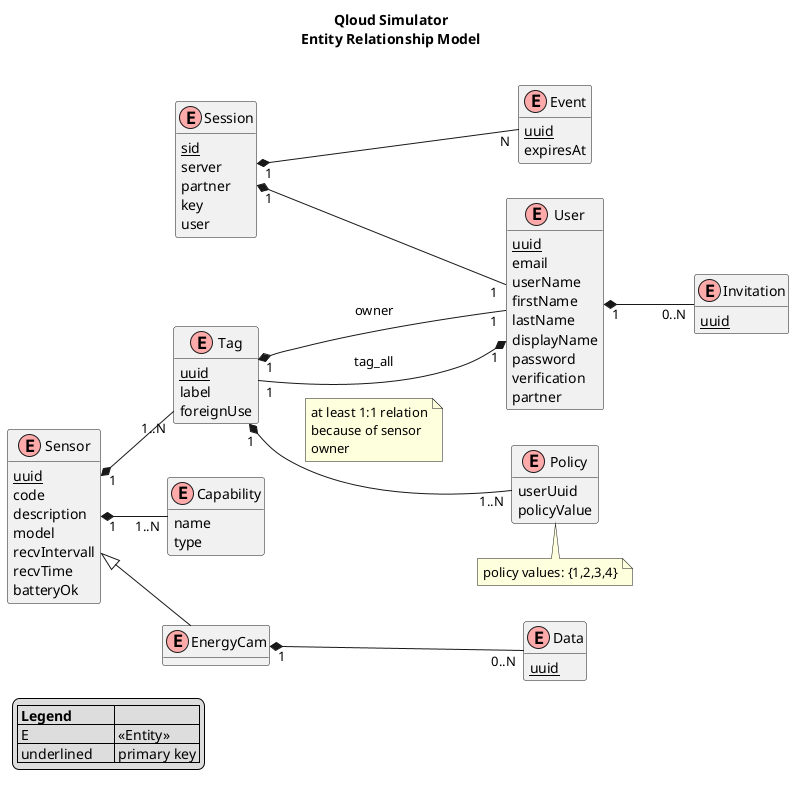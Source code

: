 @startuml

/'
	definitions:
		- underline: primary key
		- bold: unique
		- strike-through: deprecated
'/

!define entity(x) class x << (E,#FFAAAA) >>
!define PK(x) <u>x</u>
!define unique(x) <b>x</b>
!define deprecated(x) <s>x</s>
'hide circle
hide methods
hide stereotypes
show <<Entity>> stereotype

title Qloud Simulator\n\
Entity Relationship Model\n\

' diagram orientation
'top to bottom direction
left to right direction

/'
	entities
'/

entity(Session) {
  PK(sid)
  server
  partner
  key
  user
}

entity(Event) {
  PK(uuid)
  expiresAt
}

entity(Sensor)  {
  PK(uuid)
  code
  description
  model
  recvIntervall
  recvTime
  batteryOk
}

entity(User) {
  PK(uuid)
  email
  userName
  firstName
  lastName
  displayName
  password
  verification
  partner
}

entity(Tag) {
  PK(uuid)
  label
  foreignUse
  
}

entity(Invitation) {
  PK(uuid)
}

entity(Capability) {
  name
  type
}

entity(Policy) {
  userUuid
  policyValue
}
note bottom: policy values: {1,2,3,4}

entity(Data) {
 PK(uuid)
}

entity(EnergyCam) {
}

/'
	entity relations
'/

Session "1" *-- "1" User
Session "1" *-- "N" Event
User "1" *-- "0..N" Invitation
User "1" *-- "1" Tag : tag_all
Sensor "1" *-- "1..N" Capability
Sensor "1" *-- "1..N" Tag
Tag "1" *-- "1" User: owner
Tag "1" *-- "1..N" Policy
note top on link 
  at least 1:1 relation
  because of sensor
  owner
end note
Sensor <|-- EnergyCam
EnergyCam "1" *-- "0..N" Data

/'
	legend
'/

legend left
|= Legend         |=  |
| E               | <<Entity>>  |
| underlined      | primary key |
endlegend

@enduml
